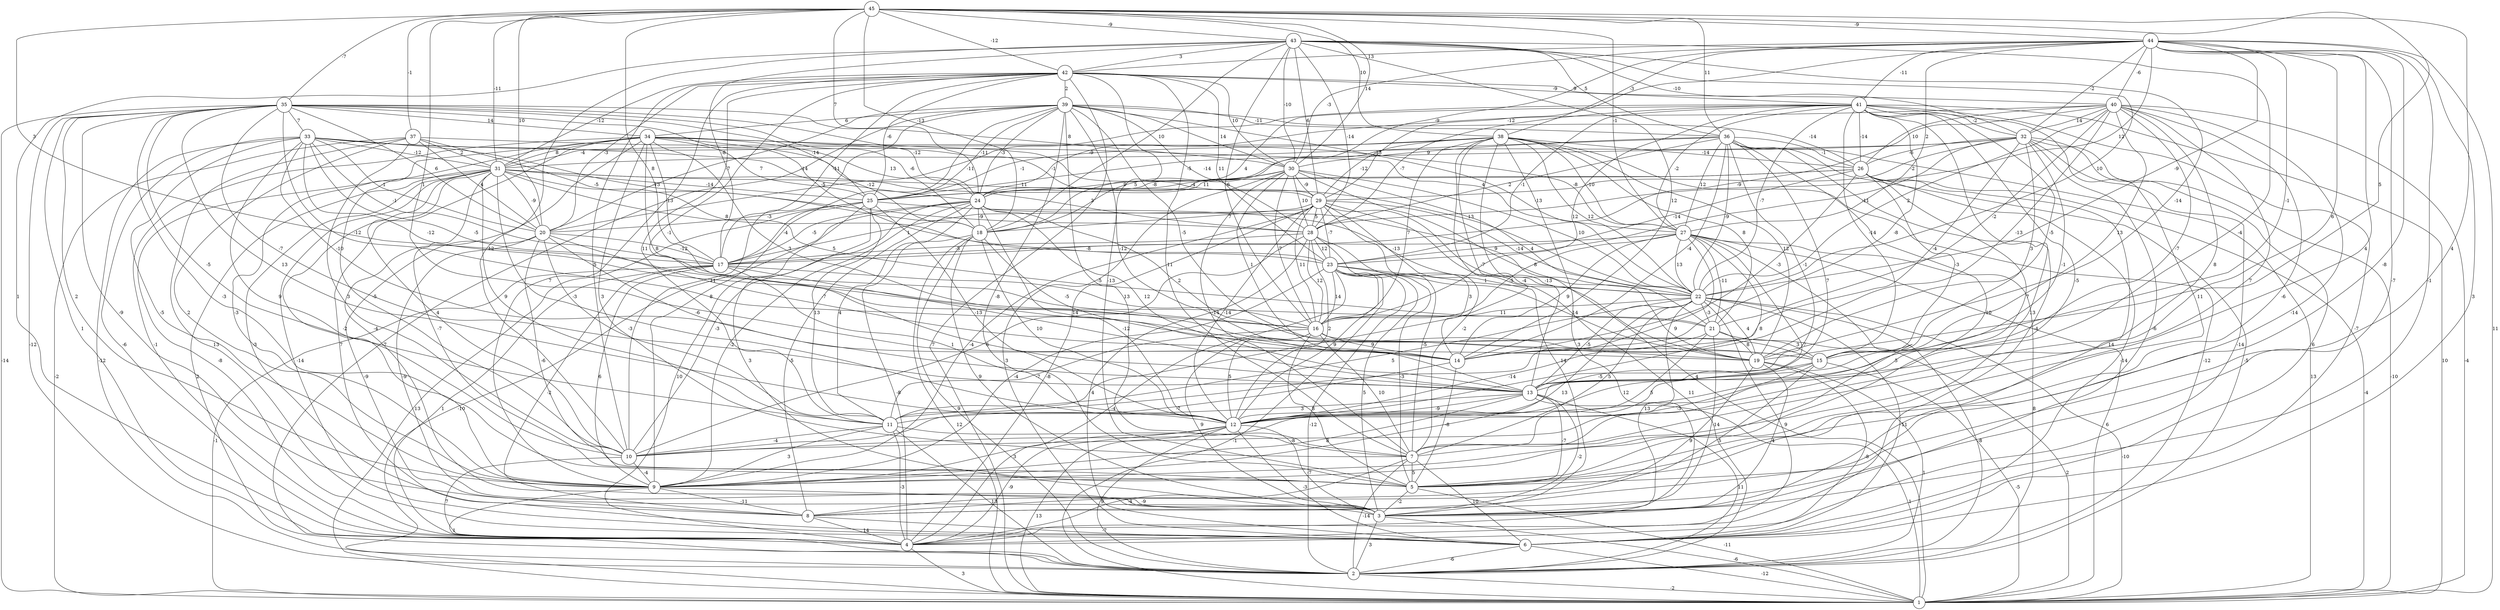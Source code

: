 graph { 
	 fontname="Helvetica,Arial,sans-serif" 
	 node [shape = circle]; 
	 45 -- 5 [label = "4"];
	 45 -- 14 [label = "1"];
	 45 -- 16 [label = "8"];
	 45 -- 17 [label = "3"];
	 45 -- 18 [label = "-13"];
	 45 -- 19 [label = "5"];
	 45 -- 20 [label = "10"];
	 45 -- 24 [label = "7"];
	 45 -- 27 [label = "-1"];
	 45 -- 30 [label = "14"];
	 45 -- 31 [label = "-11"];
	 45 -- 35 [label = "-7"];
	 45 -- 36 [label = "11"];
	 45 -- 37 [label = "-1"];
	 45 -- 38 [label = "10"];
	 45 -- 42 [label = "-12"];
	 45 -- 43 [label = "-9"];
	 45 -- 44 [label = "-9"];
	 44 -- 1 [label = "11"];
	 44 -- 3 [label = "-1"];
	 44 -- 5 [label = "-8"];
	 44 -- 6 [label = "3"];
	 44 -- 7 [label = "4"];
	 44 -- 8 [label = "-7"];
	 44 -- 13 [label = "6"];
	 44 -- 15 [label = "-1"];
	 44 -- 22 [label = "-9"];
	 44 -- 24 [label = "-9"];
	 44 -- 27 [label = "2"];
	 44 -- 28 [label = "12"];
	 44 -- 29 [label = "-12"];
	 44 -- 30 [label = "-3"];
	 44 -- 32 [label = "-2"];
	 44 -- 38 [label = "-3"];
	 44 -- 40 [label = "-6"];
	 44 -- 41 [label = "-11"];
	 44 -- 42 [label = "13"];
	 43 -- 4 [label = "1"];
	 43 -- 10 [label = "12"];
	 43 -- 12 [label = "-4"];
	 43 -- 14 [label = "12"];
	 43 -- 16 [label = "-6"];
	 43 -- 17 [label = "-8"];
	 43 -- 18 [label = "10"];
	 43 -- 19 [label = "-14"];
	 43 -- 22 [label = "10"];
	 43 -- 28 [label = "-14"];
	 43 -- 29 [label = "6"];
	 43 -- 30 [label = "-10"];
	 43 -- 32 [label = "-10"];
	 43 -- 36 [label = "5"];
	 43 -- 42 [label = "3"];
	 42 -- 1 [label = "7"];
	 42 -- 5 [label = "-13"];
	 42 -- 7 [label = "11"];
	 42 -- 9 [label = "7"];
	 42 -- 10 [label = "5"];
	 42 -- 11 [label = "11"];
	 42 -- 13 [label = "-1"];
	 42 -- 17 [label = "-11"];
	 42 -- 20 [label = "-3"];
	 42 -- 23 [label = "11"];
	 42 -- 25 [label = "-6"];
	 42 -- 30 [label = "10"];
	 42 -- 31 [label = "-12"];
	 42 -- 39 [label = "2"];
	 42 -- 40 [label = "9"];
	 42 -- 41 [label = "-9"];
	 41 -- 1 [label = "10"];
	 41 -- 4 [label = "-4"];
	 41 -- 5 [label = "11"];
	 41 -- 6 [label = "-7"];
	 41 -- 7 [label = "-5"];
	 41 -- 14 [label = "-8"];
	 41 -- 15 [label = "-14"];
	 41 -- 16 [label = "12"];
	 41 -- 18 [label = "4"];
	 41 -- 19 [label = "-5"];
	 41 -- 20 [label = "-11"];
	 41 -- 22 [label = "-7"];
	 41 -- 23 [label = "-1"];
	 41 -- 26 [label = "-14"];
	 41 -- 27 [label = "-2"];
	 41 -- 28 [label = "-7"];
	 41 -- 32 [label = "-2"];
	 40 -- 1 [label = "-4"];
	 40 -- 5 [label = "-6"];
	 40 -- 7 [label = "7"];
	 40 -- 8 [label = "-14"];
	 40 -- 12 [label = "8"];
	 40 -- 13 [label = "-7"];
	 40 -- 14 [label = "-13"];
	 40 -- 15 [label = "13"];
	 40 -- 17 [label = "-9"];
	 40 -- 21 [label = "-2"];
	 40 -- 22 [label = "2"];
	 40 -- 24 [label = "-9"];
	 40 -- 26 [label = "10"];
	 40 -- 32 [label = "14"];
	 39 -- 2 [label = "-7"];
	 39 -- 5 [label = "-8"];
	 39 -- 7 [label = "-5"];
	 39 -- 9 [label = "8"];
	 39 -- 10 [label = "11"];
	 39 -- 13 [label = "-12"];
	 39 -- 19 [label = "-5"];
	 39 -- 20 [label = "-7"];
	 39 -- 22 [label = "-13"];
	 39 -- 24 [label = "-3"];
	 39 -- 25 [label = "-11"];
	 39 -- 26 [label = "-14"];
	 39 -- 28 [label = "-14"];
	 39 -- 30 [label = "14"];
	 39 -- 34 [label = "6"];
	 39 -- 36 [label = "-11"];
	 38 -- 1 [label = "4"];
	 38 -- 2 [label = "-12"];
	 38 -- 4 [label = "3"];
	 38 -- 11 [label = "-4"];
	 38 -- 13 [label = "-7"];
	 38 -- 16 [label = "7"];
	 38 -- 19 [label = "12"];
	 38 -- 21 [label = "8"];
	 38 -- 22 [label = "12"];
	 38 -- 25 [label = "-1"];
	 38 -- 26 [label = "-14"];
	 38 -- 27 [label = "-10"];
	 38 -- 29 [label = "-12"];
	 38 -- 31 [label = "-4"];
	 37 -- 1 [label = "-2"];
	 37 -- 6 [label = "13"];
	 37 -- 9 [label = "2"];
	 37 -- 10 [label = "3"];
	 37 -- 18 [label = "-5"];
	 37 -- 20 [label = "4"];
	 37 -- 27 [label = "-8"];
	 37 -- 31 [label = "2"];
	 36 -- 1 [label = "13"];
	 36 -- 2 [label = "-5"];
	 36 -- 5 [label = "13"];
	 36 -- 9 [label = "10"];
	 36 -- 12 [label = "7"];
	 36 -- 13 [label = "-1"];
	 36 -- 14 [label = "-4"];
	 36 -- 18 [label = "5"];
	 36 -- 22 [label = "-9"];
	 36 -- 26 [label = "-1"];
	 36 -- 27 [label = "12"];
	 36 -- 28 [label = "2"];
	 36 -- 30 [label = "9"];
	 35 -- 1 [label = "-14"];
	 35 -- 2 [label = "-12"];
	 35 -- 3 [label = "-9"];
	 35 -- 4 [label = "1"];
	 35 -- 5 [label = "-3"];
	 35 -- 9 [label = "2"];
	 35 -- 11 [label = "-5"];
	 35 -- 12 [label = "13"];
	 35 -- 13 [label = "-7"];
	 35 -- 15 [label = "-12"];
	 35 -- 18 [label = "-6"];
	 35 -- 20 [label = "6"];
	 35 -- 23 [label = "-5"];
	 35 -- 24 [label = "-12"];
	 35 -- 25 [label = "-14"];
	 35 -- 30 [label = "8"];
	 35 -- 33 [label = "7"];
	 35 -- 34 [label = "14"];
	 34 -- 3 [label = "-4"];
	 34 -- 4 [label = "-1"];
	 34 -- 6 [label = "7"];
	 34 -- 7 [label = "3"];
	 34 -- 9 [label = "-3"];
	 34 -- 10 [label = "-5"];
	 34 -- 15 [label = "3"];
	 34 -- 17 [label = "13"];
	 34 -- 18 [label = "-12"];
	 34 -- 19 [label = "8"];
	 34 -- 22 [label = "13"];
	 34 -- 24 [label = "13"];
	 34 -- 25 [label = "7"];
	 34 -- 29 [label = "-1"];
	 34 -- 31 [label = "8"];
	 33 -- 2 [label = "-12"];
	 33 -- 4 [label = "-6"];
	 33 -- 9 [label = "-5"];
	 33 -- 10 [label = "9"];
	 33 -- 14 [label = "-10"];
	 33 -- 16 [label = "-12"];
	 33 -- 17 [label = "-1"];
	 33 -- 20 [label = "-1"];
	 33 -- 21 [label = "-5"];
	 33 -- 24 [label = "-14"];
	 33 -- 27 [label = "4"];
	 33 -- 28 [label = "-13"];
	 33 -- 31 [label = "-12"];
	 32 -- 1 [label = "-10"];
	 32 -- 3 [label = "-6"];
	 32 -- 4 [label = "-14"];
	 32 -- 6 [label = "6"];
	 32 -- 13 [label = "-1"];
	 32 -- 14 [label = "-4"];
	 32 -- 15 [label = "3"];
	 32 -- 23 [label = "-11"];
	 32 -- 25 [label = "-5"];
	 32 -- 26 [label = "-6"];
	 32 -- 29 [label = "-2"];
	 32 -- 31 [label = "-13"];
	 31 -- 2 [label = "2"];
	 31 -- 4 [label = "-8"];
	 31 -- 5 [label = "-7"];
	 31 -- 6 [label = "-14"];
	 31 -- 8 [label = "-3"];
	 31 -- 9 [label = "-2"];
	 31 -- 10 [label = "4"];
	 31 -- 11 [label = "9"];
	 31 -- 12 [label = "-3"];
	 31 -- 20 [label = "-9"];
	 31 -- 21 [label = "5"];
	 31 -- 23 [label = "8"];
	 31 -- 25 [label = "-14"];
	 31 -- 28 [label = "3"];
	 31 -- 29 [label = "11"];
	 30 -- 6 [label = "3"];
	 30 -- 7 [label = "-14"];
	 30 -- 14 [label = "1"];
	 30 -- 16 [label = "7"];
	 30 -- 19 [label = "8"];
	 30 -- 21 [label = "4"];
	 30 -- 22 [label = "10"];
	 30 -- 24 [label = "-4"];
	 30 -- 25 [label = "9"];
	 30 -- 28 [label = "10"];
	 30 -- 29 [label = "-9"];
	 29 -- 2 [label = "11"];
	 29 -- 3 [label = "14"];
	 29 -- 4 [label = "-8"];
	 29 -- 7 [label = "-2"];
	 29 -- 9 [label = "-4"];
	 29 -- 12 [label = "-14"];
	 29 -- 16 [label = "11"];
	 29 -- 17 [label = "1"];
	 29 -- 18 [label = "7"];
	 29 -- 19 [label = "-13"];
	 29 -- 22 [label = "-14"];
	 29 -- 23 [label = "-7"];
	 29 -- 28 [label = "5"];
	 28 -- 6 [label = "4"];
	 28 -- 7 [label = "-5"];
	 28 -- 10 [label = "6"];
	 28 -- 12 [label = "2"];
	 28 -- 14 [label = "3"];
	 28 -- 16 [label = "12"];
	 28 -- 17 [label = "-5"];
	 28 -- 23 [label = "12"];
	 27 -- 1 [label = "6"];
	 27 -- 2 [label = "8"];
	 27 -- 9 [label = "5"];
	 27 -- 10 [label = "-7"];
	 27 -- 11 [label = "9"];
	 27 -- 12 [label = "8"];
	 27 -- 14 [label = "9"];
	 27 -- 16 [label = "-5"];
	 27 -- 17 [label = "-8"];
	 27 -- 21 [label = "-11"];
	 27 -- 22 [label = "13"];
	 26 -- 1 [label = "-4"];
	 26 -- 3 [label = "14"];
	 26 -- 6 [label = "-14"];
	 26 -- 12 [label = "7"];
	 26 -- 14 [label = "-3"];
	 26 -- 15 [label = "-3"];
	 26 -- 23 [label = "-14"];
	 26 -- 24 [label = "11"];
	 26 -- 25 [label = "-8"];
	 25 -- 1 [label = "13"];
	 25 -- 3 [label = "3"];
	 25 -- 4 [label = "10"];
	 25 -- 11 [label = "13"];
	 25 -- 12 [label = "-13"];
	 25 -- 17 [label = "-4"];
	 25 -- 20 [label = "-3"];
	 25 -- 22 [label = "-13"];
	 24 -- 1 [label = "-10"];
	 24 -- 8 [label = "-5"];
	 24 -- 9 [label = "-2"];
	 24 -- 10 [label = "-3"];
	 24 -- 11 [label = "4"];
	 24 -- 12 [label = "14"];
	 24 -- 13 [label = "12"];
	 24 -- 15 [label = "2"];
	 24 -- 17 [label = "-5"];
	 24 -- 18 [label = "-9"];
	 24 -- 22 [label = "9"];
	 23 -- 1 [label = "-1"];
	 23 -- 2 [label = "-12"];
	 23 -- 3 [label = "5"];
	 23 -- 4 [label = "-4"];
	 23 -- 5 [label = "-3"];
	 23 -- 9 [label = "-4"];
	 23 -- 12 [label = "9"];
	 23 -- 16 [label = "14"];
	 23 -- 19 [label = "14"];
	 23 -- 22 [label = "1"];
	 22 -- 1 [label = "-10"];
	 22 -- 2 [label = "-8"];
	 22 -- 3 [label = "13"];
	 22 -- 4 [label = "9"];
	 22 -- 6 [label = "-11"];
	 22 -- 7 [label = "5"];
	 22 -- 9 [label = "13"];
	 22 -- 11 [label = "5"];
	 22 -- 13 [label = "-5"];
	 22 -- 16 [label = "11"];
	 22 -- 19 [label = "4"];
	 22 -- 21 [label = "-3"];
	 21 -- 1 [label = "2"];
	 21 -- 3 [label = "-14"];
	 21 -- 7 [label = "5"];
	 21 -- 12 [label = "-14"];
	 21 -- 19 [label = "8"];
	 20 -- 3 [label = "-9"];
	 20 -- 5 [label = "-6"];
	 20 -- 8 [label = "-9"];
	 20 -- 11 [label = "-3"];
	 20 -- 13 [label = "-6"];
	 20 -- 14 [label = "-7"];
	 20 -- 17 [label = "-12"];
	 19 -- 2 [label = "1"];
	 19 -- 3 [label = "4"];
	 19 -- 6 [label = "-8"];
	 19 -- 8 [label = "9"];
	 18 -- 1 [label = "12"];
	 18 -- 2 [label = "9"];
	 18 -- 3 [label = "9"];
	 18 -- 4 [label = "-8"];
	 18 -- 12 [label = "10"];
	 18 -- 14 [label = "-5"];
	 17 -- 1 [label = "-1"];
	 17 -- 4 [label = "1"];
	 17 -- 8 [label = "-2"];
	 17 -- 9 [label = "6"];
	 17 -- 12 [label = "1"];
	 17 -- 13 [label = "-12"];
	 17 -- 16 [label = "13"];
	 16 -- 3 [label = "9"];
	 16 -- 5 [label = "8"];
	 16 -- 7 [label = "10"];
	 16 -- 11 [label = "-7"];
	 16 -- 12 [label = "5"];
	 16 -- 14 [label = "9"];
	 16 -- 15 [label = "3"];
	 15 -- 1 [label = "-5"];
	 15 -- 8 [label = "5"];
	 15 -- 10 [label = "-3"];
	 15 -- 12 [label = "12"];
	 15 -- 13 [label = "-5"];
	 14 -- 5 [label = "-8"];
	 14 -- 10 [label = "-7"];
	 13 -- 1 [label = "1"];
	 13 -- 2 [label = "11"];
	 13 -- 3 [label = "-2"];
	 13 -- 5 [label = "-7"];
	 13 -- 9 [label = "8"];
	 13 -- 11 [label = "3"];
	 13 -- 12 [label = "-9"];
	 12 -- 1 [label = "13"];
	 12 -- 2 [label = "9"];
	 12 -- 3 [label = "-7"];
	 12 -- 4 [label = "-9"];
	 12 -- 6 [label = "-3"];
	 12 -- 9 [label = "3"];
	 11 -- 2 [label = "13"];
	 11 -- 4 [label = "-3"];
	 11 -- 7 [label = "-8"];
	 11 -- 9 [label = "3"];
	 11 -- 10 [label = "-4"];
	 10 -- 4 [label = "7"];
	 10 -- 9 [label = "-4"];
	 9 -- 2 [label = "1"];
	 9 -- 3 [label = "-9"];
	 9 -- 8 [label = "-11"];
	 8 -- 4 [label = "14"];
	 8 -- 6 [label = "-7"];
	 7 -- 2 [label = "-14"];
	 7 -- 4 [label = "-4"];
	 7 -- 5 [label = "5"];
	 7 -- 6 [label = "10"];
	 6 -- 1 [label = "-12"];
	 6 -- 2 [label = "-6"];
	 5 -- 1 [label = "-11"];
	 5 -- 3 [label = "-2"];
	 4 -- 1 [label = "3"];
	 3 -- 1 [label = "-6"];
	 3 -- 2 [label = "3"];
	 2 -- 1 [label = "-2"];
	 1;
	 2;
	 3;
	 4;
	 5;
	 6;
	 7;
	 8;
	 9;
	 10;
	 11;
	 12;
	 13;
	 14;
	 15;
	 16;
	 17;
	 18;
	 19;
	 20;
	 21;
	 22;
	 23;
	 24;
	 25;
	 26;
	 27;
	 28;
	 29;
	 30;
	 31;
	 32;
	 33;
	 34;
	 35;
	 36;
	 37;
	 38;
	 39;
	 40;
	 41;
	 42;
	 43;
	 44;
	 45;
}
